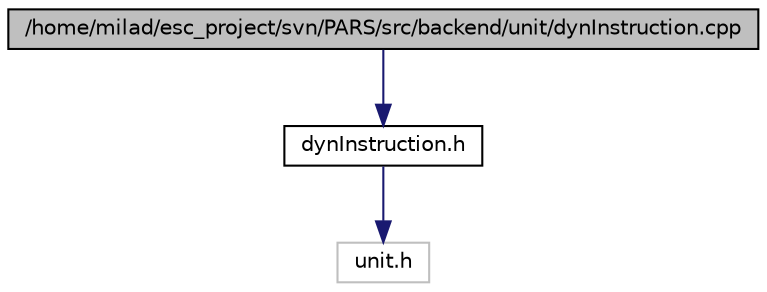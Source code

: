 digraph G
{
  edge [fontname="Helvetica",fontsize="10",labelfontname="Helvetica",labelfontsize="10"];
  node [fontname="Helvetica",fontsize="10",shape=record];
  Node1 [label="/home/milad/esc_project/svn/PARS/src/backend/unit/dynInstruction.cpp",height=0.2,width=0.4,color="black", fillcolor="grey75", style="filled" fontcolor="black"];
  Node1 -> Node2 [color="midnightblue",fontsize="10",style="solid"];
  Node2 [label="dynInstruction.h",height=0.2,width=0.4,color="black", fillcolor="white", style="filled",URL="$dynInstruction_8h.html"];
  Node2 -> Node3 [color="midnightblue",fontsize="10",style="solid"];
  Node3 [label="unit.h",height=0.2,width=0.4,color="grey75", fillcolor="white", style="filled"];
}
